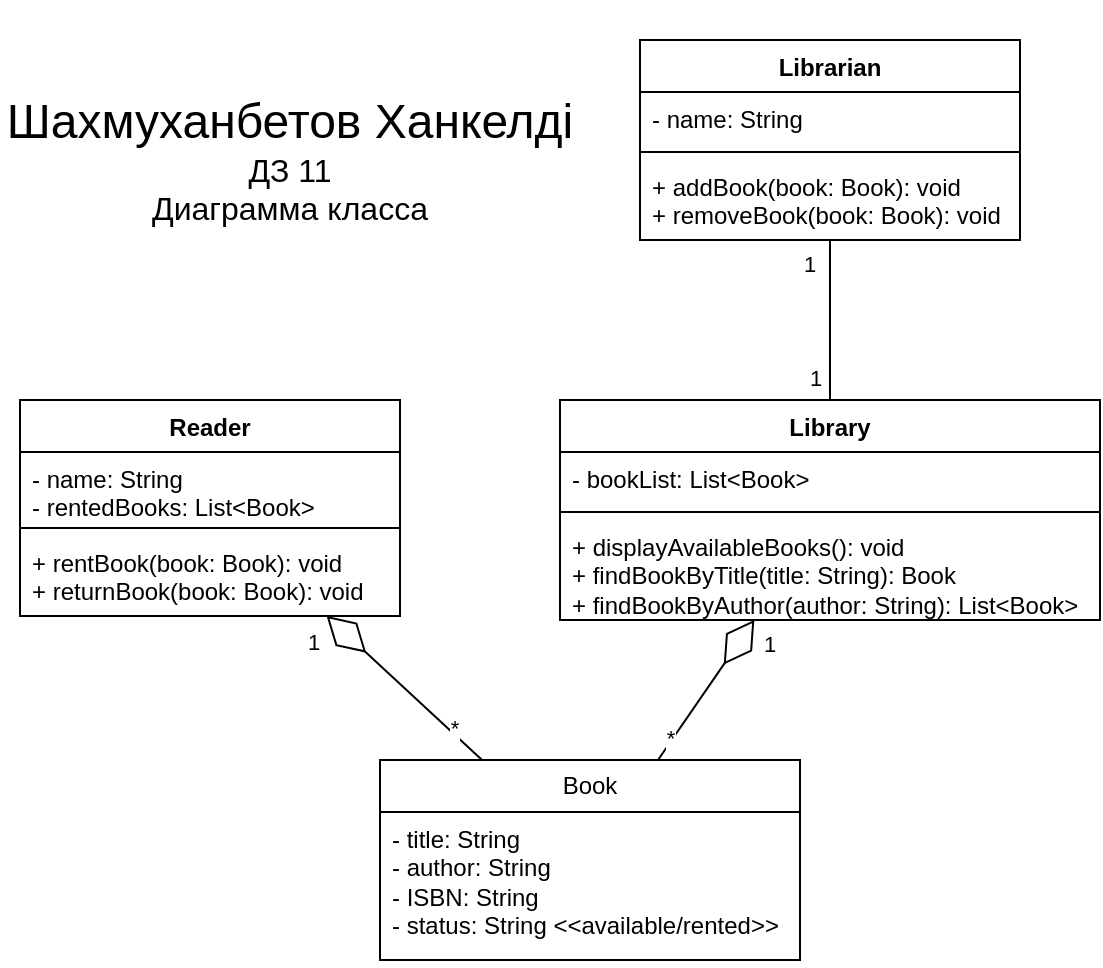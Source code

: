 <mxfile version="24.7.17">
  <diagram id="C5RBs43oDa-KdzZeNtuy" name="Page-1">
    <mxGraphModel dx="1050" dy="621" grid="1" gridSize="10" guides="1" tooltips="1" connect="1" arrows="1" fold="1" page="1" pageScale="1" pageWidth="827" pageHeight="1169" math="0" shadow="0">
      <root>
        <mxCell id="WIyWlLk6GJQsqaUBKTNV-0" />
        <mxCell id="WIyWlLk6GJQsqaUBKTNV-1" parent="WIyWlLk6GJQsqaUBKTNV-0" />
        <mxCell id="afQVLRiH2oxlr41Mcdnj-0" value="Librarian" style="swimlane;fontStyle=1;align=center;verticalAlign=top;childLayout=stackLayout;horizontal=1;startSize=26;horizontalStack=0;resizeParent=1;resizeParentMax=0;resizeLast=0;collapsible=1;marginBottom=0;whiteSpace=wrap;html=1;" parent="WIyWlLk6GJQsqaUBKTNV-1" vertex="1">
          <mxGeometry x="380" y="140" width="190" height="100" as="geometry" />
        </mxCell>
        <mxCell id="afQVLRiH2oxlr41Mcdnj-1" value="- name: String" style="text;strokeColor=none;fillColor=none;align=left;verticalAlign=top;spacingLeft=4;spacingRight=4;overflow=hidden;rotatable=0;points=[[0,0.5],[1,0.5]];portConstraint=eastwest;whiteSpace=wrap;html=1;" parent="afQVLRiH2oxlr41Mcdnj-0" vertex="1">
          <mxGeometry y="26" width="190" height="26" as="geometry" />
        </mxCell>
        <mxCell id="afQVLRiH2oxlr41Mcdnj-2" value="" style="line;strokeWidth=1;fillColor=none;align=left;verticalAlign=middle;spacingTop=-1;spacingLeft=3;spacingRight=3;rotatable=0;labelPosition=right;points=[];portConstraint=eastwest;strokeColor=inherit;" parent="afQVLRiH2oxlr41Mcdnj-0" vertex="1">
          <mxGeometry y="52" width="190" height="8" as="geometry" />
        </mxCell>
        <mxCell id="afQVLRiH2oxlr41Mcdnj-3" value="&lt;div&gt;+ addBook(book: Book): void&lt;/div&gt;&lt;div&gt;&lt;span style=&quot;background-color: initial;&quot;&gt;+ removeBook(book: Book): void&lt;/span&gt;&lt;/div&gt;" style="text;strokeColor=none;fillColor=none;align=left;verticalAlign=top;spacingLeft=4;spacingRight=4;overflow=hidden;rotatable=0;points=[[0,0.5],[1,0.5]];portConstraint=eastwest;whiteSpace=wrap;html=1;" parent="afQVLRiH2oxlr41Mcdnj-0" vertex="1">
          <mxGeometry y="60" width="190" height="40" as="geometry" />
        </mxCell>
        <mxCell id="afQVLRiH2oxlr41Mcdnj-4" value="Library" style="swimlane;fontStyle=1;align=center;verticalAlign=top;childLayout=stackLayout;horizontal=1;startSize=26;horizontalStack=0;resizeParent=1;resizeParentMax=0;resizeLast=0;collapsible=1;marginBottom=0;whiteSpace=wrap;html=1;" parent="WIyWlLk6GJQsqaUBKTNV-1" vertex="1">
          <mxGeometry x="340" y="320" width="270" height="110" as="geometry" />
        </mxCell>
        <mxCell id="afQVLRiH2oxlr41Mcdnj-5" value="- bookList: List&amp;lt;Book&amp;gt;" style="text;strokeColor=none;fillColor=none;align=left;verticalAlign=top;spacingLeft=4;spacingRight=4;overflow=hidden;rotatable=0;points=[[0,0.5],[1,0.5]];portConstraint=eastwest;whiteSpace=wrap;html=1;" parent="afQVLRiH2oxlr41Mcdnj-4" vertex="1">
          <mxGeometry y="26" width="270" height="26" as="geometry" />
        </mxCell>
        <mxCell id="afQVLRiH2oxlr41Mcdnj-6" value="" style="line;strokeWidth=1;fillColor=none;align=left;verticalAlign=middle;spacingTop=-1;spacingLeft=3;spacingRight=3;rotatable=0;labelPosition=right;points=[];portConstraint=eastwest;strokeColor=inherit;" parent="afQVLRiH2oxlr41Mcdnj-4" vertex="1">
          <mxGeometry y="52" width="270" height="8" as="geometry" />
        </mxCell>
        <mxCell id="afQVLRiH2oxlr41Mcdnj-7" value="+ displayAvailableBooks(): void&lt;div&gt;+ findBookByTitle(title: String): Book&lt;br&gt;&lt;/div&gt;&lt;div&gt;+ findBookByAuthor(author: String): List&amp;lt;Book&amp;gt;&lt;br&gt;&lt;/div&gt;" style="text;strokeColor=none;fillColor=none;align=left;verticalAlign=top;spacingLeft=4;spacingRight=4;overflow=hidden;rotatable=0;points=[[0,0.5],[1,0.5]];portConstraint=eastwest;whiteSpace=wrap;html=1;" parent="afQVLRiH2oxlr41Mcdnj-4" vertex="1">
          <mxGeometry y="60" width="270" height="50" as="geometry" />
        </mxCell>
        <mxCell id="afQVLRiH2oxlr41Mcdnj-8" value="Reader" style="swimlane;fontStyle=1;align=center;verticalAlign=top;childLayout=stackLayout;horizontal=1;startSize=26;horizontalStack=0;resizeParent=1;resizeParentMax=0;resizeLast=0;collapsible=1;marginBottom=0;whiteSpace=wrap;html=1;" parent="WIyWlLk6GJQsqaUBKTNV-1" vertex="1">
          <mxGeometry x="70" y="320" width="190" height="108" as="geometry" />
        </mxCell>
        <mxCell id="afQVLRiH2oxlr41Mcdnj-9" value="- name: String&lt;div&gt;- rentedBooks: List&amp;lt;Book&amp;gt;&lt;br&gt;&lt;/div&gt;" style="text;strokeColor=none;fillColor=none;align=left;verticalAlign=top;spacingLeft=4;spacingRight=4;overflow=hidden;rotatable=0;points=[[0,0.5],[1,0.5]];portConstraint=eastwest;whiteSpace=wrap;html=1;" parent="afQVLRiH2oxlr41Mcdnj-8" vertex="1">
          <mxGeometry y="26" width="190" height="34" as="geometry" />
        </mxCell>
        <mxCell id="afQVLRiH2oxlr41Mcdnj-10" value="" style="line;strokeWidth=1;fillColor=none;align=left;verticalAlign=middle;spacingTop=-1;spacingLeft=3;spacingRight=3;rotatable=0;labelPosition=right;points=[];portConstraint=eastwest;strokeColor=inherit;" parent="afQVLRiH2oxlr41Mcdnj-8" vertex="1">
          <mxGeometry y="60" width="190" height="8" as="geometry" />
        </mxCell>
        <mxCell id="afQVLRiH2oxlr41Mcdnj-11" value="&lt;div&gt;&lt;span style=&quot;background-color: initial;&quot;&gt;+ rentBook(book: Book): void&lt;/span&gt;&lt;/div&gt;&lt;div&gt;&lt;span style=&quot;background-color: initial;&quot;&gt;+ returnBook(book: Book): void&lt;/span&gt;&lt;br&gt;&lt;/div&gt;" style="text;strokeColor=none;fillColor=none;align=left;verticalAlign=top;spacingLeft=4;spacingRight=4;overflow=hidden;rotatable=0;points=[[0,0.5],[1,0.5]];portConstraint=eastwest;whiteSpace=wrap;html=1;" parent="afQVLRiH2oxlr41Mcdnj-8" vertex="1">
          <mxGeometry y="68" width="190" height="40" as="geometry" />
        </mxCell>
        <mxCell id="afQVLRiH2oxlr41Mcdnj-16" value="Book" style="swimlane;fontStyle=0;childLayout=stackLayout;horizontal=1;startSize=26;fillColor=none;horizontalStack=0;resizeParent=1;resizeParentMax=0;resizeLast=0;collapsible=1;marginBottom=0;whiteSpace=wrap;html=1;" parent="WIyWlLk6GJQsqaUBKTNV-1" vertex="1">
          <mxGeometry x="250" y="500" width="210" height="100" as="geometry" />
        </mxCell>
        <mxCell id="afQVLRiH2oxlr41Mcdnj-17" value="&lt;div&gt;- title: String&lt;/div&gt;&lt;div&gt;- author: String&lt;/div&gt;&lt;div&gt;- ISBN: String&lt;/div&gt;&lt;div&gt;&lt;span style=&quot;background-color: initial;&quot;&gt;- status: String &amp;lt;&amp;lt;available/rented&amp;gt;&amp;gt;&lt;/span&gt;&lt;/div&gt;" style="text;strokeColor=none;fillColor=none;align=left;verticalAlign=top;spacingLeft=4;spacingRight=4;overflow=hidden;rotatable=0;points=[[0,0.5],[1,0.5]];portConstraint=eastwest;whiteSpace=wrap;html=1;" parent="afQVLRiH2oxlr41Mcdnj-16" vertex="1">
          <mxGeometry y="26" width="210" height="74" as="geometry" />
        </mxCell>
        <mxCell id="afQVLRiH2oxlr41Mcdnj-22" value="" style="endArrow=diamondThin;endFill=0;endSize=24;html=1;rounded=0;" parent="WIyWlLk6GJQsqaUBKTNV-1" source="afQVLRiH2oxlr41Mcdnj-16" target="afQVLRiH2oxlr41Mcdnj-8" edge="1">
          <mxGeometry width="160" relative="1" as="geometry">
            <mxPoint x="150" y="490" as="sourcePoint" />
            <mxPoint x="310" y="490" as="targetPoint" />
          </mxGeometry>
        </mxCell>
        <mxCell id="kUmeVWDXOMrqJEH3fO0m-1" value="*" style="edgeLabel;html=1;align=center;verticalAlign=middle;resizable=0;points=[];" vertex="1" connectable="0" parent="afQVLRiH2oxlr41Mcdnj-22">
          <mxGeometry x="-0.595" y="-2" relative="1" as="geometry">
            <mxPoint as="offset" />
          </mxGeometry>
        </mxCell>
        <mxCell id="afQVLRiH2oxlr41Mcdnj-23" value="" style="endArrow=diamondThin;endFill=0;endSize=24;html=1;rounded=0;" parent="WIyWlLk6GJQsqaUBKTNV-1" target="afQVLRiH2oxlr41Mcdnj-4" edge="1">
          <mxGeometry width="160" relative="1" as="geometry">
            <mxPoint x="389" y="500" as="sourcePoint" />
            <mxPoint x="320" y="440" as="targetPoint" />
          </mxGeometry>
        </mxCell>
        <mxCell id="kUmeVWDXOMrqJEH3fO0m-0" value="*" style="edgeLabel;html=1;align=center;verticalAlign=middle;resizable=0;points=[];" vertex="1" connectable="0" parent="afQVLRiH2oxlr41Mcdnj-23">
          <mxGeometry x="-0.679" y="1" relative="1" as="geometry">
            <mxPoint x="-1" as="offset" />
          </mxGeometry>
        </mxCell>
        <mxCell id="afQVLRiH2oxlr41Mcdnj-25" value="" style="endArrow=none;html=1;edgeStyle=orthogonalEdgeStyle;rounded=0;" parent="WIyWlLk6GJQsqaUBKTNV-1" source="afQVLRiH2oxlr41Mcdnj-0" target="afQVLRiH2oxlr41Mcdnj-4" edge="1">
          <mxGeometry relative="1" as="geometry">
            <mxPoint x="260" y="280" as="sourcePoint" />
            <mxPoint x="420" y="280" as="targetPoint" />
          </mxGeometry>
        </mxCell>
        <mxCell id="afQVLRiH2oxlr41Mcdnj-26" value="1" style="edgeLabel;resizable=0;html=1;align=left;verticalAlign=bottom;" parent="afQVLRiH2oxlr41Mcdnj-25" connectable="0" vertex="1">
          <mxGeometry x="-1" relative="1" as="geometry">
            <mxPoint x="-15" y="20" as="offset" />
          </mxGeometry>
        </mxCell>
        <mxCell id="afQVLRiH2oxlr41Mcdnj-28" value="1" style="edgeLabel;resizable=0;html=1;align=left;verticalAlign=bottom;" parent="WIyWlLk6GJQsqaUBKTNV-1" connectable="0" vertex="1">
          <mxGeometry x="480" y="280" as="geometry">
            <mxPoint x="-17" y="37" as="offset" />
          </mxGeometry>
        </mxCell>
        <mxCell id="afQVLRiH2oxlr41Mcdnj-29" value="1" style="edgeLabel;resizable=0;html=1;align=left;verticalAlign=bottom;" parent="WIyWlLk6GJQsqaUBKTNV-1" connectable="0" vertex="1">
          <mxGeometry x="480" y="280" as="geometry">
            <mxPoint x="-268" y="169" as="offset" />
          </mxGeometry>
        </mxCell>
        <mxCell id="afQVLRiH2oxlr41Mcdnj-30" value="1" style="edgeLabel;resizable=0;html=1;align=left;verticalAlign=bottom;" parent="WIyWlLk6GJQsqaUBKTNV-1" connectable="0" vertex="1">
          <mxGeometry x="440" y="450" as="geometry" />
        </mxCell>
        <mxCell id="afQVLRiH2oxlr41Mcdnj-31" value="&lt;font style=&quot;font-size: 24px;&quot;&gt;Шахмуханбетов Ханкелді&lt;/font&gt;&lt;div&gt;&lt;font size=&quot;3&quot;&gt;ДЗ 11&lt;/font&gt;&lt;/div&gt;&lt;div&gt;&lt;font size=&quot;3&quot;&gt;Диаграмма класса&lt;/font&gt;&lt;/div&gt;" style="text;html=1;align=center;verticalAlign=middle;whiteSpace=wrap;rounded=0;" parent="WIyWlLk6GJQsqaUBKTNV-1" vertex="1">
          <mxGeometry x="60" y="120" width="290" height="160" as="geometry" />
        </mxCell>
      </root>
    </mxGraphModel>
  </diagram>
</mxfile>
